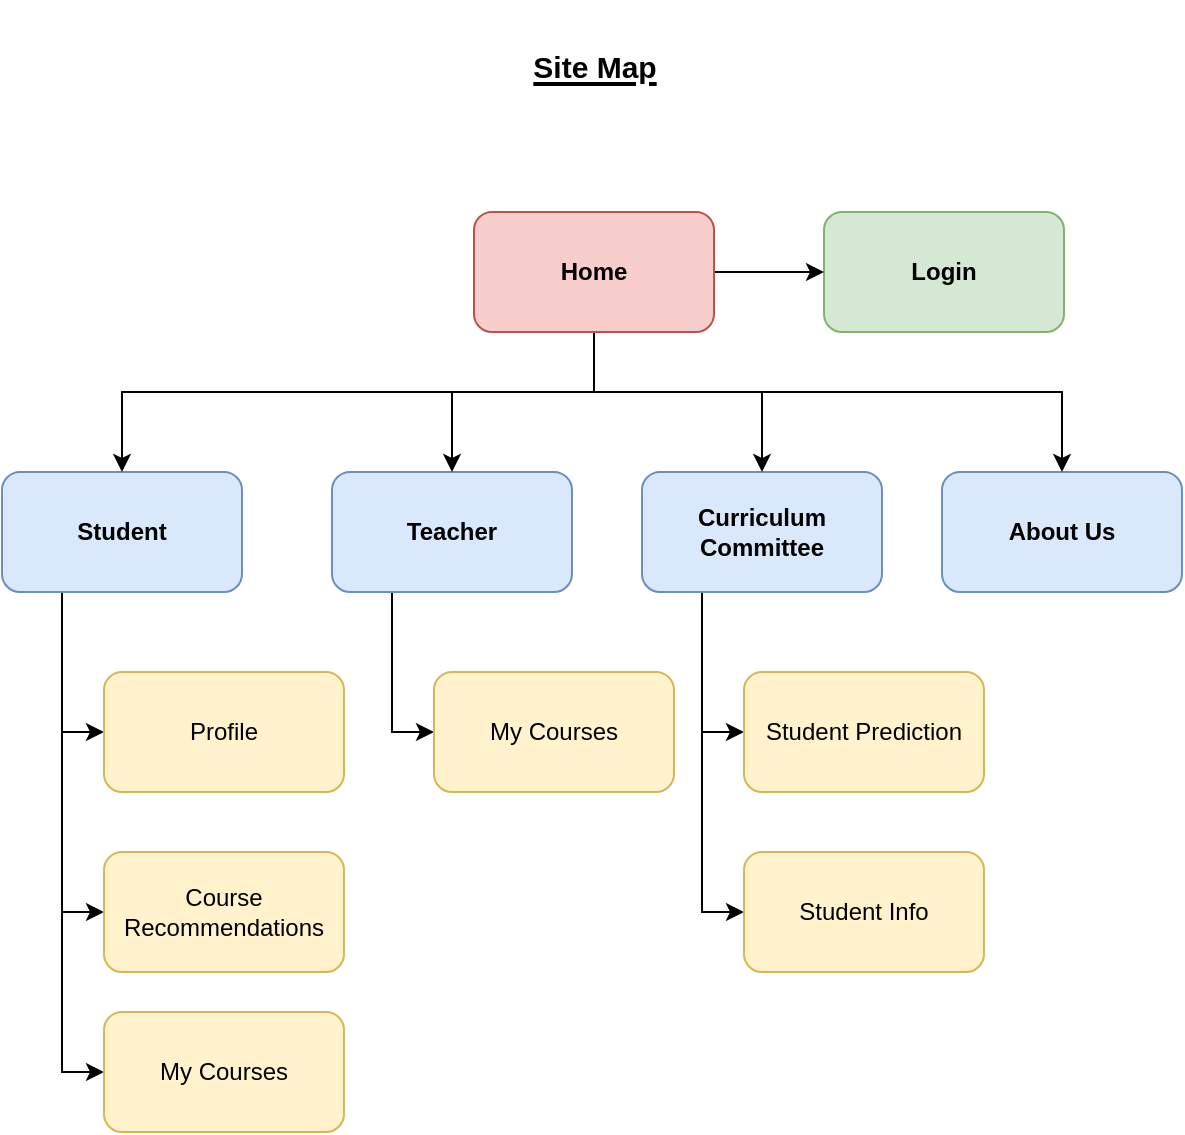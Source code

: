 <mxfile version="16.6.2" type="device"><diagram id="00OWr5v_y5fF5qoVE1u4" name="Page-1"><mxGraphModel dx="1237" dy="663" grid="1" gridSize="10" guides="1" tooltips="1" connect="1" arrows="1" fold="1" page="1" pageScale="1" pageWidth="1169" pageHeight="1654" math="0" shadow="0"><root><mxCell id="0"/><mxCell id="1" parent="0"/><mxCell id="HvuEjPzMa0rLfwJ4jL9D-1" value="&lt;b&gt;Login&lt;/b&gt;" style="rounded=1;whiteSpace=wrap;html=1;fillColor=#d5e8d4;strokeColor=#82b366;" vertex="1" parent="1"><mxGeometry x="700" y="150" width="120" height="60" as="geometry"/></mxCell><mxCell id="HvuEjPzMa0rLfwJ4jL9D-3" value="&lt;h1&gt;&lt;font style=&quot;font-size: 15px&quot;&gt;Site Map&lt;/font&gt;&lt;/h1&gt;" style="text;html=1;align=center;verticalAlign=middle;resizable=0;points=[];autosize=1;strokeColor=none;fillColor=none;fontStyle=4" vertex="1" parent="1"><mxGeometry x="545" y="50" width="80" height="50" as="geometry"/></mxCell><mxCell id="HvuEjPzMa0rLfwJ4jL9D-4" value="&lt;b&gt;About Us&lt;/b&gt;" style="rounded=1;whiteSpace=wrap;html=1;fillColor=#dae8fc;strokeColor=#6c8ebf;" vertex="1" parent="1"><mxGeometry x="759" y="280" width="120" height="60" as="geometry"/></mxCell><mxCell id="HvuEjPzMa0rLfwJ4jL9D-19" style="edgeStyle=orthogonalEdgeStyle;rounded=0;orthogonalLoop=1;jettySize=auto;html=1;exitX=0.25;exitY=1;exitDx=0;exitDy=0;entryX=0;entryY=0.5;entryDx=0;entryDy=0;fontSize=12;" edge="1" parent="1" source="HvuEjPzMa0rLfwJ4jL9D-5" target="HvuEjPzMa0rLfwJ4jL9D-15"><mxGeometry relative="1" as="geometry"/></mxCell><mxCell id="HvuEjPzMa0rLfwJ4jL9D-20" style="edgeStyle=orthogonalEdgeStyle;rounded=0;orthogonalLoop=1;jettySize=auto;html=1;exitX=0.25;exitY=1;exitDx=0;exitDy=0;entryX=0;entryY=0.5;entryDx=0;entryDy=0;fontSize=12;" edge="1" parent="1" source="HvuEjPzMa0rLfwJ4jL9D-5" target="HvuEjPzMa0rLfwJ4jL9D-16"><mxGeometry relative="1" as="geometry"/></mxCell><mxCell id="HvuEjPzMa0rLfwJ4jL9D-21" style="edgeStyle=orthogonalEdgeStyle;rounded=0;orthogonalLoop=1;jettySize=auto;html=1;exitX=0.25;exitY=1;exitDx=0;exitDy=0;entryX=0;entryY=0.5;entryDx=0;entryDy=0;fontSize=12;" edge="1" parent="1" source="HvuEjPzMa0rLfwJ4jL9D-5" target="HvuEjPzMa0rLfwJ4jL9D-17"><mxGeometry relative="1" as="geometry"/></mxCell><mxCell id="HvuEjPzMa0rLfwJ4jL9D-5" value="&lt;b&gt;Student&lt;/b&gt;" style="rounded=1;whiteSpace=wrap;html=1;fillColor=#dae8fc;strokeColor=#6c8ebf;" vertex="1" parent="1"><mxGeometry x="289" y="280" width="120" height="60" as="geometry"/></mxCell><mxCell id="HvuEjPzMa0rLfwJ4jL9D-22" style="edgeStyle=orthogonalEdgeStyle;rounded=0;orthogonalLoop=1;jettySize=auto;html=1;exitX=0.25;exitY=1;exitDx=0;exitDy=0;fontSize=12;entryX=0;entryY=0.5;entryDx=0;entryDy=0;" edge="1" parent="1" source="HvuEjPzMa0rLfwJ4jL9D-6" target="HvuEjPzMa0rLfwJ4jL9D-23"><mxGeometry relative="1" as="geometry"><mxPoint x="484.167" y="400" as="targetPoint"/><Array as="points"><mxPoint x="484" y="410"/></Array></mxGeometry></mxCell><mxCell id="HvuEjPzMa0rLfwJ4jL9D-6" value="&lt;b&gt;Teacher&lt;/b&gt;" style="rounded=1;whiteSpace=wrap;html=1;fillColor=#dae8fc;strokeColor=#6c8ebf;" vertex="1" parent="1"><mxGeometry x="454" y="280" width="120" height="60" as="geometry"/></mxCell><mxCell id="HvuEjPzMa0rLfwJ4jL9D-25" style="edgeStyle=orthogonalEdgeStyle;rounded=0;orthogonalLoop=1;jettySize=auto;html=1;exitX=0.25;exitY=1;exitDx=0;exitDy=0;entryX=0;entryY=0.5;entryDx=0;entryDy=0;fontSize=12;" edge="1" parent="1" source="HvuEjPzMa0rLfwJ4jL9D-7" target="HvuEjPzMa0rLfwJ4jL9D-24"><mxGeometry relative="1" as="geometry"/></mxCell><mxCell id="HvuEjPzMa0rLfwJ4jL9D-27" style="edgeStyle=orthogonalEdgeStyle;rounded=0;orthogonalLoop=1;jettySize=auto;html=1;exitX=0.25;exitY=1;exitDx=0;exitDy=0;entryX=0;entryY=0.5;entryDx=0;entryDy=0;fontSize=12;" edge="1" parent="1" source="HvuEjPzMa0rLfwJ4jL9D-7" target="HvuEjPzMa0rLfwJ4jL9D-26"><mxGeometry relative="1" as="geometry"/></mxCell><mxCell id="HvuEjPzMa0rLfwJ4jL9D-7" value="&lt;b&gt;Curriculum Committee&lt;/b&gt;" style="rounded=1;whiteSpace=wrap;html=1;fillColor=#dae8fc;strokeColor=#6c8ebf;" vertex="1" parent="1"><mxGeometry x="609" y="280" width="120" height="60" as="geometry"/></mxCell><mxCell id="HvuEjPzMa0rLfwJ4jL9D-9" style="edgeStyle=orthogonalEdgeStyle;rounded=0;orthogonalLoop=1;jettySize=auto;html=1;entryX=0;entryY=0.5;entryDx=0;entryDy=0;fontSize=15;exitX=1;exitY=0.5;exitDx=0;exitDy=0;" edge="1" parent="1" source="HvuEjPzMa0rLfwJ4jL9D-8" target="HvuEjPzMa0rLfwJ4jL9D-1"><mxGeometry relative="1" as="geometry"><mxPoint x="550" y="210" as="sourcePoint"/><Array as="points"/></mxGeometry></mxCell><mxCell id="HvuEjPzMa0rLfwJ4jL9D-11" style="edgeStyle=orthogonalEdgeStyle;rounded=0;orthogonalLoop=1;jettySize=auto;html=1;exitX=0.5;exitY=1;exitDx=0;exitDy=0;entryX=0.5;entryY=0;entryDx=0;entryDy=0;fontSize=15;" edge="1" parent="1" source="HvuEjPzMa0rLfwJ4jL9D-8" target="HvuEjPzMa0rLfwJ4jL9D-6"><mxGeometry relative="1" as="geometry"><Array as="points"><mxPoint x="585" y="240"/><mxPoint x="514" y="240"/></Array></mxGeometry></mxCell><mxCell id="HvuEjPzMa0rLfwJ4jL9D-12" style="edgeStyle=orthogonalEdgeStyle;rounded=0;orthogonalLoop=1;jettySize=auto;html=1;exitX=0.5;exitY=1;exitDx=0;exitDy=0;entryX=0.5;entryY=0;entryDx=0;entryDy=0;fontSize=15;" edge="1" parent="1" source="HvuEjPzMa0rLfwJ4jL9D-8" target="HvuEjPzMa0rLfwJ4jL9D-5"><mxGeometry relative="1" as="geometry"><Array as="points"><mxPoint x="585" y="240"/><mxPoint x="349" y="240"/></Array></mxGeometry></mxCell><mxCell id="HvuEjPzMa0rLfwJ4jL9D-13" style="edgeStyle=orthogonalEdgeStyle;rounded=0;orthogonalLoop=1;jettySize=auto;html=1;exitX=0.5;exitY=1;exitDx=0;exitDy=0;entryX=0.5;entryY=0;entryDx=0;entryDy=0;fontSize=15;" edge="1" parent="1" source="HvuEjPzMa0rLfwJ4jL9D-8" target="HvuEjPzMa0rLfwJ4jL9D-4"><mxGeometry relative="1" as="geometry"><Array as="points"><mxPoint x="585" y="240"/><mxPoint x="819" y="240"/></Array></mxGeometry></mxCell><mxCell id="HvuEjPzMa0rLfwJ4jL9D-14" style="edgeStyle=orthogonalEdgeStyle;rounded=0;orthogonalLoop=1;jettySize=auto;html=1;exitX=0.5;exitY=1;exitDx=0;exitDy=0;entryX=0.5;entryY=0;entryDx=0;entryDy=0;fontSize=15;" edge="1" parent="1" source="HvuEjPzMa0rLfwJ4jL9D-8" target="HvuEjPzMa0rLfwJ4jL9D-7"><mxGeometry relative="1" as="geometry"><Array as="points"><mxPoint x="585" y="240"/><mxPoint x="669" y="240"/></Array></mxGeometry></mxCell><mxCell id="HvuEjPzMa0rLfwJ4jL9D-8" value="&lt;b&gt;&lt;font style=&quot;font-size: 12px&quot;&gt;Home&lt;/font&gt;&lt;/b&gt;" style="rounded=1;whiteSpace=wrap;html=1;fillColor=#f8cecc;strokeColor=#b85450;" vertex="1" parent="1"><mxGeometry x="525" y="150" width="120" height="60" as="geometry"/></mxCell><mxCell id="HvuEjPzMa0rLfwJ4jL9D-15" value="Profile" style="rounded=1;whiteSpace=wrap;html=1;fillColor=#fff2cc;strokeColor=#d6b656;" vertex="1" parent="1"><mxGeometry x="340" y="380" width="120" height="60" as="geometry"/></mxCell><mxCell id="HvuEjPzMa0rLfwJ4jL9D-16" value="Course Recommendations" style="rounded=1;whiteSpace=wrap;html=1;fillColor=#fff2cc;strokeColor=#d6b656;" vertex="1" parent="1"><mxGeometry x="340" y="470" width="120" height="60" as="geometry"/></mxCell><mxCell id="HvuEjPzMa0rLfwJ4jL9D-17" value="My Courses" style="rounded=1;whiteSpace=wrap;html=1;fillColor=#fff2cc;strokeColor=#d6b656;" vertex="1" parent="1"><mxGeometry x="340" y="550" width="120" height="60" as="geometry"/></mxCell><mxCell id="HvuEjPzMa0rLfwJ4jL9D-23" value="My Courses" style="rounded=1;whiteSpace=wrap;html=1;fillColor=#fff2cc;strokeColor=#d6b656;" vertex="1" parent="1"><mxGeometry x="505" y="380" width="120" height="60" as="geometry"/></mxCell><mxCell id="HvuEjPzMa0rLfwJ4jL9D-24" value="&lt;span&gt;&lt;/span&gt;&lt;span&gt;&lt;/span&gt;&lt;span&gt;Student Prediction &lt;/span&gt;" style="rounded=1;whiteSpace=wrap;html=1;fillColor=#fff2cc;strokeColor=#d6b656;" vertex="1" parent="1"><mxGeometry x="660" y="380" width="120" height="60" as="geometry"/></mxCell><mxCell id="HvuEjPzMa0rLfwJ4jL9D-26" value="&lt;span&gt;&lt;/span&gt;&lt;span&gt;&lt;/span&gt;&lt;span&gt;Student Info&lt;/span&gt;" style="rounded=1;whiteSpace=wrap;html=1;fillColor=#fff2cc;strokeColor=#d6b656;" vertex="1" parent="1"><mxGeometry x="660" y="470" width="120" height="60" as="geometry"/></mxCell></root></mxGraphModel></diagram></mxfile>